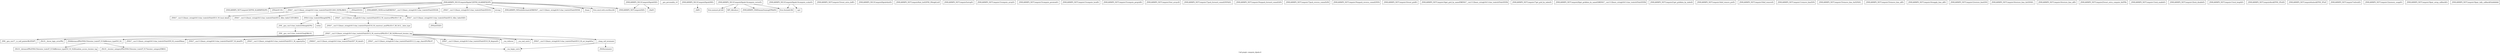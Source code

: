 digraph "Call graph: compute_dipole.ll" {
	label="Call graph: compute_dipole.ll";

	Node0x55cfe8113eb0 [shape=record,label="{_ZN9LAMMPS_NS13ComputeDipoleC2EPNS_6LAMMPSEiPPc}"];
	Node0x55cfe8113eb0 -> Node0x55cfe81685c0;
	Node0x55cfe8113eb0 -> Node0x55cfe8168320;
	Node0x55cfe8113eb0 -> Node0x55cfe81681d0;
	Node0x55cfe8113eb0 -> Node0x55cfe81240c0;
	Node0x55cfe8113eb0 -> Node0x55cfe8114330;
	Node0x55cfe8113eb0 -> Node0x55cfe8112e10;
	Node0x55cfe8113eb0 -> Node0x55cfe8113d50;
	Node0x55cfe8113eb0 -> Node0x55cfe812c360;
	Node0x55cfe8113eb0 -> Node0x55cfe81218b0;
	Node0x55cfe8113eb0 -> Node0x55cfe8142480;
	Node0x55cfe8113eb0 -> Node0x55cfe8143200;
	Node0x55cfe81685c0 [shape=record,label="{_ZN9LAMMPS_NS7ComputeC2EPNS_6LAMMPSEiPPc}"];
	Node0x55cfe8112e10 [shape=record,label="{_ZN9LAMMPS_NS5Error3allERKNSt7__cxx1112basic_stringIcSt11char_traitsIcESaIcEEEiS8_}"];
	Node0x55cfe8168320 [shape=record,label="{_ZNSaIcEC1Ev}"];
	Node0x55cfe81681d0 [shape=record,label="{_ZNSt7__cxx1112basic_stringIcSt11char_traitsIcESaIcEEC2IS3_EEPKcRKS3_}"];
	Node0x55cfe81681d0 -> Node0x55cfe81229b0;
	Node0x55cfe81681d0 -> Node0x55cfe81265e0;
	Node0x55cfe81681d0 -> Node0x55cfe81284b0;
	Node0x55cfe81681d0 -> Node0x55cfe812b370;
	Node0x55cfe81681d0 -> Node0x55cfe812be60;
	Node0x55cfe8175200 [shape=record,label="{__gxx_personality_v0}"];
	Node0x55cfe8113d50 [shape=record,label="{_ZNSt7__cxx1112basic_stringIcSt11char_traitsIcESaIcEED1Ev}"];
	Node0x55cfe8114330 [shape=record,label="{_ZNSaIcED1Ev}"];
	Node0x55cfe8143200 [shape=record,label="{llvm.umul.with.overflow.i64}"];
	Node0x55cfe8142480 [shape=record,label="{_Znam}"];
	Node0x55cfe81218b0 [shape=record,label="{_ZN9LAMMPS_NS5utils8strmatchERKNSt7__cxx1112basic_stringIcSt11char_traitsIcESaIcEEES8_}"];
	Node0x55cfe812c360 [shape=record,label="{strcmp}"];
	Node0x55cfe81240c0 [shape=record,label="{_ZN9LAMMPS_NS7ComputeD2Ev}"];
	Node0x55cfe81753a0 [shape=record,label="{_ZN9LAMMPS_NS13ComputeDipoleD2Ev}"];
	Node0x55cfe81753a0 -> Node0x55cfe8175420;
	Node0x55cfe81753a0 -> Node0x55cfe81240c0;
	Node0x55cfe8175420 [shape=record,label="{_ZdaPv}"];
	Node0x55cfe81754d0 [shape=record,label="{_ZN9LAMMPS_NS13ComputeDipoleD0Ev}"];
	Node0x55cfe81754d0 -> Node0x55cfe812c0b0;
	Node0x55cfe812c0b0 [shape=record,label="{_ZdlPv}"];
	Node0x55cfe812d250 [shape=record,label="{_ZN9LAMMPS_NS13ComputeDipole14compute_vectorEv}"];
	Node0x55cfe812d250 -> Node0x55cfe812df50;
	Node0x55cfe812d250 -> Node0x55cfe81306e0;
	Node0x55cfe812d250 -> Node0x55cfe8131360;
	Node0x55cfe812d250 -> Node0x55cfe812fcc0;
	Node0x55cfe8137510 [shape=record,label="{sqrt}"];
	Node0x55cfe813bca0 [shape=record,label="{_ZN9LAMMPS_NS7Compute15reset_extra_dofEv}"];
	Node0x55cfe8140970 [shape=record,label="{_ZN9LAMMPS_NS13ComputeDipole4initEv}"];
	Node0x55cfe8140d50 [shape=record,label="{_ZN9LAMMPS_NS7Compute9init_listEiPNS_9NeighListE}"];
	Node0x55cfe8148780 [shape=record,label="{_ZN9LAMMPS_NS7Compute5setupEv}"];
	Node0x55cfe81457b0 [shape=record,label="{_ZN9LAMMPS_NS7Compute13compute_arrayEv}"];
	Node0x55cfe81466c0 [shape=record,label="{_ZN9LAMMPS_NS7Compute15compute_peratomEv}"];
	Node0x55cfe812df50 [shape=record,label="{llvm.memset.p0.i64}"];
	Node0x55cfe812fcc0 [shape=record,label="{_ZN9LAMMPS_NS6Domain5unmapEPKdiPd}"];
	Node0x55cfe81306e0 [shape=record,label="{llvm.fmuladd.f64}"];
	Node0x55cfe8131360 [shape=record,label="{MPI_Allreduce}"];
	Node0x55cfe8133e20 [shape=record,label="{_ZN9LAMMPS_NS13ComputeDipole14compute_scalarEv}"];
	Node0x55cfe8133e20 -> Node0x55cfe81306e0;
	Node0x55cfe8133e20 -> Node0x55cfe8137510;
	Node0x55cfe8147420 [shape=record,label="{_ZN9LAMMPS_NS7Compute13compute_localEv}"];
	Node0x55cfe8149120 [shape=record,label="{_ZN9LAMMPS_NS7Compute15compute_pergridEv}"];
	Node0x55cfe814e080 [shape=record,label="{_ZN9LAMMPS_NS7Compute10set_arraysEi}"];
	Node0x55cfe8151060 [shape=record,label="{_ZN9LAMMPS_NS7Compute17pack_forward_commEiPiPdiS1_}"];
	Node0x55cfe8151e30 [shape=record,label="{_ZN9LAMMPS_NS7Compute19unpack_forward_commEiiPd}"];
	Node0x55cfe812ccb0 [shape=record,label="{_ZSt10__distanceIPKcENSt15iterator_traitsIT_E15difference_typeES3_S3_St26random_access_iterator_tag}"];
	Node0x55cfe8152f50 [shape=record,label="{_ZN9LAMMPS_NS7Compute17pack_reverse_commEiiPd}"];
	Node0x55cfe8153bf0 [shape=record,label="{_ZN9LAMMPS_NS7Compute19unpack_reverse_commEiPiPd}"];
	Node0x55cfe8155600 [shape=record,label="{_ZN9LAMMPS_NS7Compute10reset_gridEv}"];
	Node0x55cfe81571f0 [shape=record,label="{_ZN9LAMMPS_NS7Compute16get_grid_by_nameERKNSt7__cxx1112basic_stringIcSt11char_traitsIcESaIcEEERi}"];
	Node0x55cfe8158930 [shape=record,label="{_ZN9LAMMPS_NS7Compute17get_grid_by_indexEi}"];
	Node0x55cfe815a4f0 [shape=record,label="{_ZN9LAMMPS_NS7Compute20get_griddata_by_nameEiRKNSt7__cxx1112basic_stringIcSt11char_traitsIcESaIcEEERi}"];
	Node0x55cfe815b150 [shape=record,label="{_ZN9LAMMPS_NS7Compute21get_griddata_by_indexEi}"];
	Node0x55cfe815bdf0 [shape=record,label="{_ZN9LAMMPS_NS7Compute14dof_remove_preEv}"];
	Node0x55cfe815c0b0 [shape=record,label="{_ZN9LAMMPS_NS7Compute10dof_removeEi}"];
	Node0x55cfe815d370 [shape=record,label="{_ZN9LAMMPS_NS7Compute11remove_biasEiPd}"];
	Node0x55cfe815dfd0 [shape=record,label="{_ZN9LAMMPS_NS7Compute15remove_bias_thrEiPdS1_}"];
	Node0x55cfe815eb90 [shape=record,label="{_ZN9LAMMPS_NS7Compute15remove_bias_allEv}"];
	Node0x55cfe8161220 [shape=record,label="{_ZN9LAMMPS_NS7Compute16reapply_bias_allEv}"];
	Node0x55cfe8161e50 [shape=record,label="{_ZN9LAMMPS_NS7Compute12restore_biasEiPd}"];
	Node0x55cfe8162cb0 [shape=record,label="{_ZN9LAMMPS_NS7Compute16restore_bias_thrEiPdS1_}"];
	Node0x55cfe81610f0 [shape=record,label="{_ZN9LAMMPS_NS7Compute16restore_bias_allEv}"];
	Node0x55cfe8164020 [shape=record,label="{_ZN9LAMMPS_NS7Compute23reset_extra_compute_fixEPKc}"];
	Node0x55cfe8118990 [shape=record,label="{_ZN9LAMMPS_NS7Compute11lock_enableEv}"];
	Node0x55cfe8125fb0 [shape=record,label="{_ZN9LAMMPS_NS7Compute12lock_disableEv}"];
	Node0x55cfe8119a80 [shape=record,label="{_ZN9LAMMPS_NS7Compute11lock_lengthEv}"];
	Node0x55cfe81180c0 [shape=record,label="{_ZN9LAMMPS_NS7Compute4lockEPNS_3FixEll}"];
	Node0x55cfe811a110 [shape=record,label="{_ZN9LAMMPS_NS7Compute6unlockEPNS_3FixE}"];
	Node0x55cfe8133690 [shape=record,label="{_ZN9LAMMPS_NS7Compute7refreshEv}"];
	Node0x55cfe81339d0 [shape=record,label="{_ZN9LAMMPS_NS7Compute12memory_usageEv}"];
	Node0x55cfe8134940 [shape=record,label="{_ZN9LAMMPS_NS7Compute19pair_setup_callbackEii}"];
	Node0x55cfe81229b0 [shape=record,label="{_ZNSt7__cxx1112basic_stringIcSt11char_traitsIcESaIcEE13_M_local_dataEv}"];
	Node0x55cfe81265e0 [shape=record,label="{_ZNSt7__cxx1112basic_stringIcSt11char_traitsIcESaIcEE12_Alloc_hiderC1EPcRKS3_}"];
	Node0x55cfe81410d0 [shape=record,label="{_ZN9LAMMPS_NS7Compute19pair_tally_callbackEiiiidddddd}"];
	Node0x55cfe812b370 [shape=record,label="{_ZNSt7__cxx1112basic_stringIcSt11char_traitsIcESaIcEE12_M_constructIPKcEEvT_S8_}"];
	Node0x55cfe812b370 -> Node0x55cfe8150a80;
	Node0x55cfe81284b0 [shape=record,label="{_ZNSt11char_traitsIcE6lengthEPKc}"];
	Node0x55cfe81284b0 -> Node0x55cfe81544c0;
	Node0x55cfe81284b0 -> Node0x55cfe8155ed0;
	Node0x55cfe812be60 [shape=record,label="{_ZNSt7__cxx1112basic_stringIcSt11char_traitsIcESaIcEE12_Alloc_hiderD2Ev}"];
	Node0x55cfe812be60 -> Node0x55cfe81568f0;
	Node0x55cfe8150a80 [shape=record,label="{_ZNSt7__cxx1112basic_stringIcSt11char_traitsIcESaIcEE16_M_construct_auxIPKcEEvT_S8_St12__false_type}"];
	Node0x55cfe8150a80 -> Node0x55cfe8157fe0;
	Node0x55cfe8157fe0 [shape=record,label="{_ZNSt7__cxx1112basic_stringIcSt11char_traitsIcESaIcEE12_M_constructIPKcEEvT_S8_St20forward_iterator_tag}"];
	Node0x55cfe8157fe0 -> Node0x55cfe815a600;
	Node0x55cfe8157fe0 -> Node0x55cfe8160e30;
	Node0x55cfe8157fe0 -> Node0x55cfe8162440;
	Node0x55cfe8157fe0 -> Node0x55cfe8162b90;
	Node0x55cfe8157fe0 -> Node0x55cfe8163d20;
	Node0x55cfe8157fe0 -> Node0x55cfe8130200;
	Node0x55cfe8157fe0 -> Node0x55cfe8130ae0;
	Node0x55cfe8157fe0 -> Node0x55cfe8131a10;
	Node0x55cfe8157fe0 -> Node0x55cfe81673e0;
	Node0x55cfe8157fe0 -> Node0x55cfe80cd2f0;
	Node0x55cfe8157fe0 -> Node0x55cfe8114190;
	Node0x55cfe8157fe0 -> Node0x55cfe8167e30;
	Node0x55cfe8157fe0 -> Node0x55cfe8127150;
	Node0x55cfe8157fe0 -> Node0x55cfe81271d0;
	Node0x55cfe815a600 [shape=record,label="{_ZN9__gnu_cxx17__is_null_pointerIKcEEbPT_}"];
	Node0x55cfe8160e30 [shape=record,label="{_ZSt19__throw_logic_errorPKc}"];
	Node0x55cfe8162440 [shape=record,label="{_ZSt8distanceIPKcENSt15iterator_traitsIT_E15difference_typeES3_S3_}"];
	Node0x55cfe8162440 -> Node0x55cfe81287a0;
	Node0x55cfe8162440 -> Node0x55cfe812ccb0;
	Node0x55cfe8163d20 [shape=record,label="{_ZNSt7__cxx1112basic_stringIcSt11char_traitsIcESaIcEE7_M_dataEPc}"];
	Node0x55cfe8162b90 [shape=record,label="{_ZNSt7__cxx1112basic_stringIcSt11char_traitsIcESaIcEE9_M_createERmm}"];
	Node0x55cfe8130200 [shape=record,label="{_ZNSt7__cxx1112basic_stringIcSt11char_traitsIcESaIcEE11_M_capacityEm}"];
	Node0x55cfe8131a10 [shape=record,label="{_ZNSt7__cxx1112basic_stringIcSt11char_traitsIcESaIcEE13_S_copy_charsEPcPKcS7_}"];
	Node0x55cfe8130ae0 [shape=record,label="{_ZNKSt7__cxx1112basic_stringIcSt11char_traitsIcESaIcEE7_M_dataEv}"];
	Node0x55cfe81673e0 [shape=record,label="{__cxa_begin_catch}"];
	Node0x55cfe80cd2f0 [shape=record,label="{_ZNSt7__cxx1112basic_stringIcSt11char_traitsIcESaIcEE10_M_disposeEv}"];
	Node0x55cfe8114190 [shape=record,label="{__cxa_rethrow}"];
	Node0x55cfe8167e30 [shape=record,label="{__cxa_end_catch}"];
	Node0x55cfe81271d0 [shape=record,label="{__clang_call_terminate}"];
	Node0x55cfe81271d0 -> Node0x55cfe81673e0;
	Node0x55cfe81271d0 -> Node0x55cfe812cd30;
	Node0x55cfe812cd30 [shape=record,label="{_ZSt9terminatev}"];
	Node0x55cfe8127150 [shape=record,label="{_ZNSt7__cxx1112basic_stringIcSt11char_traitsIcESaIcEE13_M_set_lengthEm}"];
	Node0x55cfe81287a0 [shape=record,label="{_ZSt19__iterator_categoryIPKcENSt15iterator_traitsIT_E17iterator_categoryERKS3_}"];
	Node0x55cfe81544c0 [shape=record,label="{_ZN9__gnu_cxx11char_traitsIcE6lengthEPKc}"];
	Node0x55cfe81544c0 -> Node0x55cfe8164550;
	Node0x55cfe8155ed0 [shape=record,label="{strlen}"];
	Node0x55cfe8164550 [shape=record,label="{_ZN9__gnu_cxx11char_traitsIcE2eqERKcS3_}"];
	Node0x55cfe81568f0 [shape=record,label="{_ZNSaIcED2Ev}"];
}
